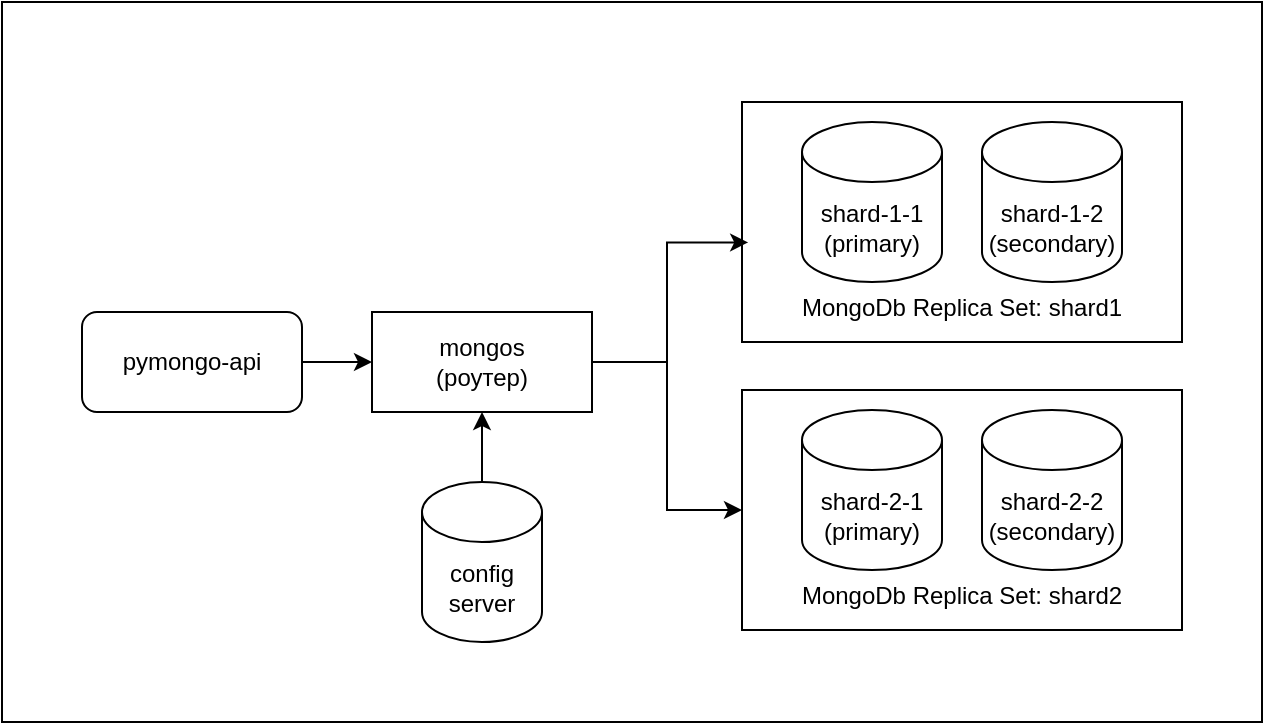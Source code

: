 <mxfile version="28.1.2">
  <diagram name="Page-1" id="-H_mtQnk-PTXWXPvYvuk">
    <mxGraphModel dx="691" dy="417" grid="1" gridSize="10" guides="1" tooltips="1" connect="1" arrows="1" fold="1" page="1" pageScale="1" pageWidth="1169" pageHeight="827" math="0" shadow="0">
      <root>
        <mxCell id="0" />
        <mxCell id="1" parent="0" />
        <mxCell id="mH4QpIbcnktGe6me8MCe-3" value="" style="edgeStyle=orthogonalEdgeStyle;rounded=0;orthogonalLoop=1;jettySize=auto;html=1;" parent="1" source="zA23MoTUsTF4_91t8viU-3" target="mH4QpIbcnktGe6me8MCe-2" edge="1">
          <mxGeometry relative="1" as="geometry" />
        </mxCell>
        <mxCell id="zA23MoTUsTF4_91t8viU-3" value="pymongo-api" style="rounded=1;whiteSpace=wrap;html=1;" parent="1" vertex="1">
          <mxGeometry x="290" y="315" width="110" height="50" as="geometry" />
        </mxCell>
        <mxCell id="mH4QpIbcnktGe6me8MCe-6" value="" style="edgeStyle=orthogonalEdgeStyle;rounded=0;orthogonalLoop=1;jettySize=auto;html=1;entryX=0.014;entryY=0.585;entryDx=0;entryDy=0;entryPerimeter=0;" parent="1" source="mH4QpIbcnktGe6me8MCe-2" target="dam4xSPULZm0RHD_1hVT-4" edge="1">
          <mxGeometry relative="1" as="geometry">
            <mxPoint x="600" y="290.029" as="targetPoint" />
          </mxGeometry>
        </mxCell>
        <mxCell id="mH4QpIbcnktGe6me8MCe-7" style="edgeStyle=orthogonalEdgeStyle;rounded=0;orthogonalLoop=1;jettySize=auto;html=1;entryX=0;entryY=0.5;entryDx=0;entryDy=0;" parent="1" source="mH4QpIbcnktGe6me8MCe-2" target="dam4xSPULZm0RHD_1hVT-7" edge="1">
          <mxGeometry relative="1" as="geometry">
            <mxPoint x="600" y="390.029" as="targetPoint" />
          </mxGeometry>
        </mxCell>
        <mxCell id="mH4QpIbcnktGe6me8MCe-2" value="mongos&lt;br&gt;(роутер)" style="rounded=0;whiteSpace=wrap;html=1;" parent="1" vertex="1">
          <mxGeometry x="435" y="315" width="110" height="50" as="geometry" />
        </mxCell>
        <mxCell id="mH4QpIbcnktGe6me8MCe-5" value="" style="edgeStyle=orthogonalEdgeStyle;rounded=0;orthogonalLoop=1;jettySize=auto;html=1;" parent="1" source="mH4QpIbcnktGe6me8MCe-4" target="mH4QpIbcnktGe6me8MCe-2" edge="1">
          <mxGeometry relative="1" as="geometry" />
        </mxCell>
        <mxCell id="mH4QpIbcnktGe6me8MCe-4" value="config&lt;br&gt;server" style="shape=cylinder3;whiteSpace=wrap;html=1;boundedLbl=1;backgroundOutline=1;size=15;" parent="1" vertex="1">
          <mxGeometry x="460" y="400" width="60" height="80" as="geometry" />
        </mxCell>
        <mxCell id="mH4QpIbcnktGe6me8MCe-8" value="" style="rounded=0;whiteSpace=wrap;html=1;fillColor=none;" parent="1" vertex="1">
          <mxGeometry x="250" y="160" width="630" height="360" as="geometry" />
        </mxCell>
        <mxCell id="dam4xSPULZm0RHD_1hVT-4" value="&lt;div&gt;&lt;br&gt;&lt;/div&gt;&lt;div&gt;&lt;br&gt;&lt;/div&gt;&lt;div&gt;&lt;br&gt;&lt;/div&gt;&lt;div&gt;&lt;br&gt;&lt;/div&gt;&lt;div style=&quot;text-align: left;&quot;&gt;&lt;span style=&quot;background-color: transparent; color: light-dark(rgb(0, 0, 0), rgb(255, 255, 255));&quot;&gt;&lt;br&gt;&lt;/span&gt;&lt;/div&gt;&lt;div style=&quot;text-align: left;&quot;&gt;&lt;span style=&quot;background-color: transparent; color: light-dark(rgb(0, 0, 0), rgb(255, 255, 255));&quot;&gt;&lt;br&gt;&lt;/span&gt;&lt;/div&gt;&lt;div style=&quot;text-align: left;&quot;&gt;&lt;span style=&quot;background-color: transparent; color: light-dark(rgb(0, 0, 0), rgb(255, 255, 255));&quot;&gt;MongoDb Replica Set: shard1&lt;/span&gt;&lt;/div&gt;" style="rounded=0;whiteSpace=wrap;html=1;fillColor=none;" vertex="1" parent="1">
          <mxGeometry x="620" y="210" width="220" height="120" as="geometry" />
        </mxCell>
        <mxCell id="dam4xSPULZm0RHD_1hVT-5" value="shard-1-1&lt;br&gt;(primary)" style="shape=cylinder3;whiteSpace=wrap;html=1;boundedLbl=1;backgroundOutline=1;size=15;" vertex="1" parent="1">
          <mxGeometry x="650" y="220" width="70" height="80" as="geometry" />
        </mxCell>
        <mxCell id="dam4xSPULZm0RHD_1hVT-6" value="shard-1-2&lt;br&gt;(secondary)" style="shape=cylinder3;whiteSpace=wrap;html=1;boundedLbl=1;backgroundOutline=1;size=15;" vertex="1" parent="1">
          <mxGeometry x="740" y="220" width="70" height="80" as="geometry" />
        </mxCell>
        <mxCell id="dam4xSPULZm0RHD_1hVT-7" value="&lt;div&gt;&lt;br&gt;&lt;/div&gt;&lt;div&gt;&lt;br&gt;&lt;/div&gt;&lt;div&gt;&lt;br&gt;&lt;/div&gt;&lt;div&gt;&lt;br&gt;&lt;/div&gt;&lt;div style=&quot;text-align: left;&quot;&gt;&lt;span style=&quot;background-color: transparent; color: light-dark(rgb(0, 0, 0), rgb(255, 255, 255));&quot;&gt;&lt;br&gt;&lt;/span&gt;&lt;/div&gt;&lt;div style=&quot;text-align: left;&quot;&gt;&lt;span style=&quot;background-color: transparent; color: light-dark(rgb(0, 0, 0), rgb(255, 255, 255));&quot;&gt;&lt;br&gt;&lt;/span&gt;&lt;/div&gt;&lt;div style=&quot;text-align: left;&quot;&gt;&lt;span style=&quot;background-color: transparent; color: light-dark(rgb(0, 0, 0), rgb(255, 255, 255));&quot;&gt;MongoDb Replica Set: shard2&lt;/span&gt;&lt;/div&gt;" style="rounded=0;whiteSpace=wrap;html=1;fillColor=none;" vertex="1" parent="1">
          <mxGeometry x="620" y="354" width="220" height="120" as="geometry" />
        </mxCell>
        <mxCell id="dam4xSPULZm0RHD_1hVT-8" value="shard-2-1&lt;br&gt;(primary)" style="shape=cylinder3;whiteSpace=wrap;html=1;boundedLbl=1;backgroundOutline=1;size=15;" vertex="1" parent="1">
          <mxGeometry x="650" y="364" width="70" height="80" as="geometry" />
        </mxCell>
        <mxCell id="dam4xSPULZm0RHD_1hVT-9" value="shard-2-2&lt;br&gt;(secondary)" style="shape=cylinder3;whiteSpace=wrap;html=1;boundedLbl=1;backgroundOutline=1;size=15;" vertex="1" parent="1">
          <mxGeometry x="740" y="364" width="70" height="80" as="geometry" />
        </mxCell>
      </root>
    </mxGraphModel>
  </diagram>
</mxfile>

